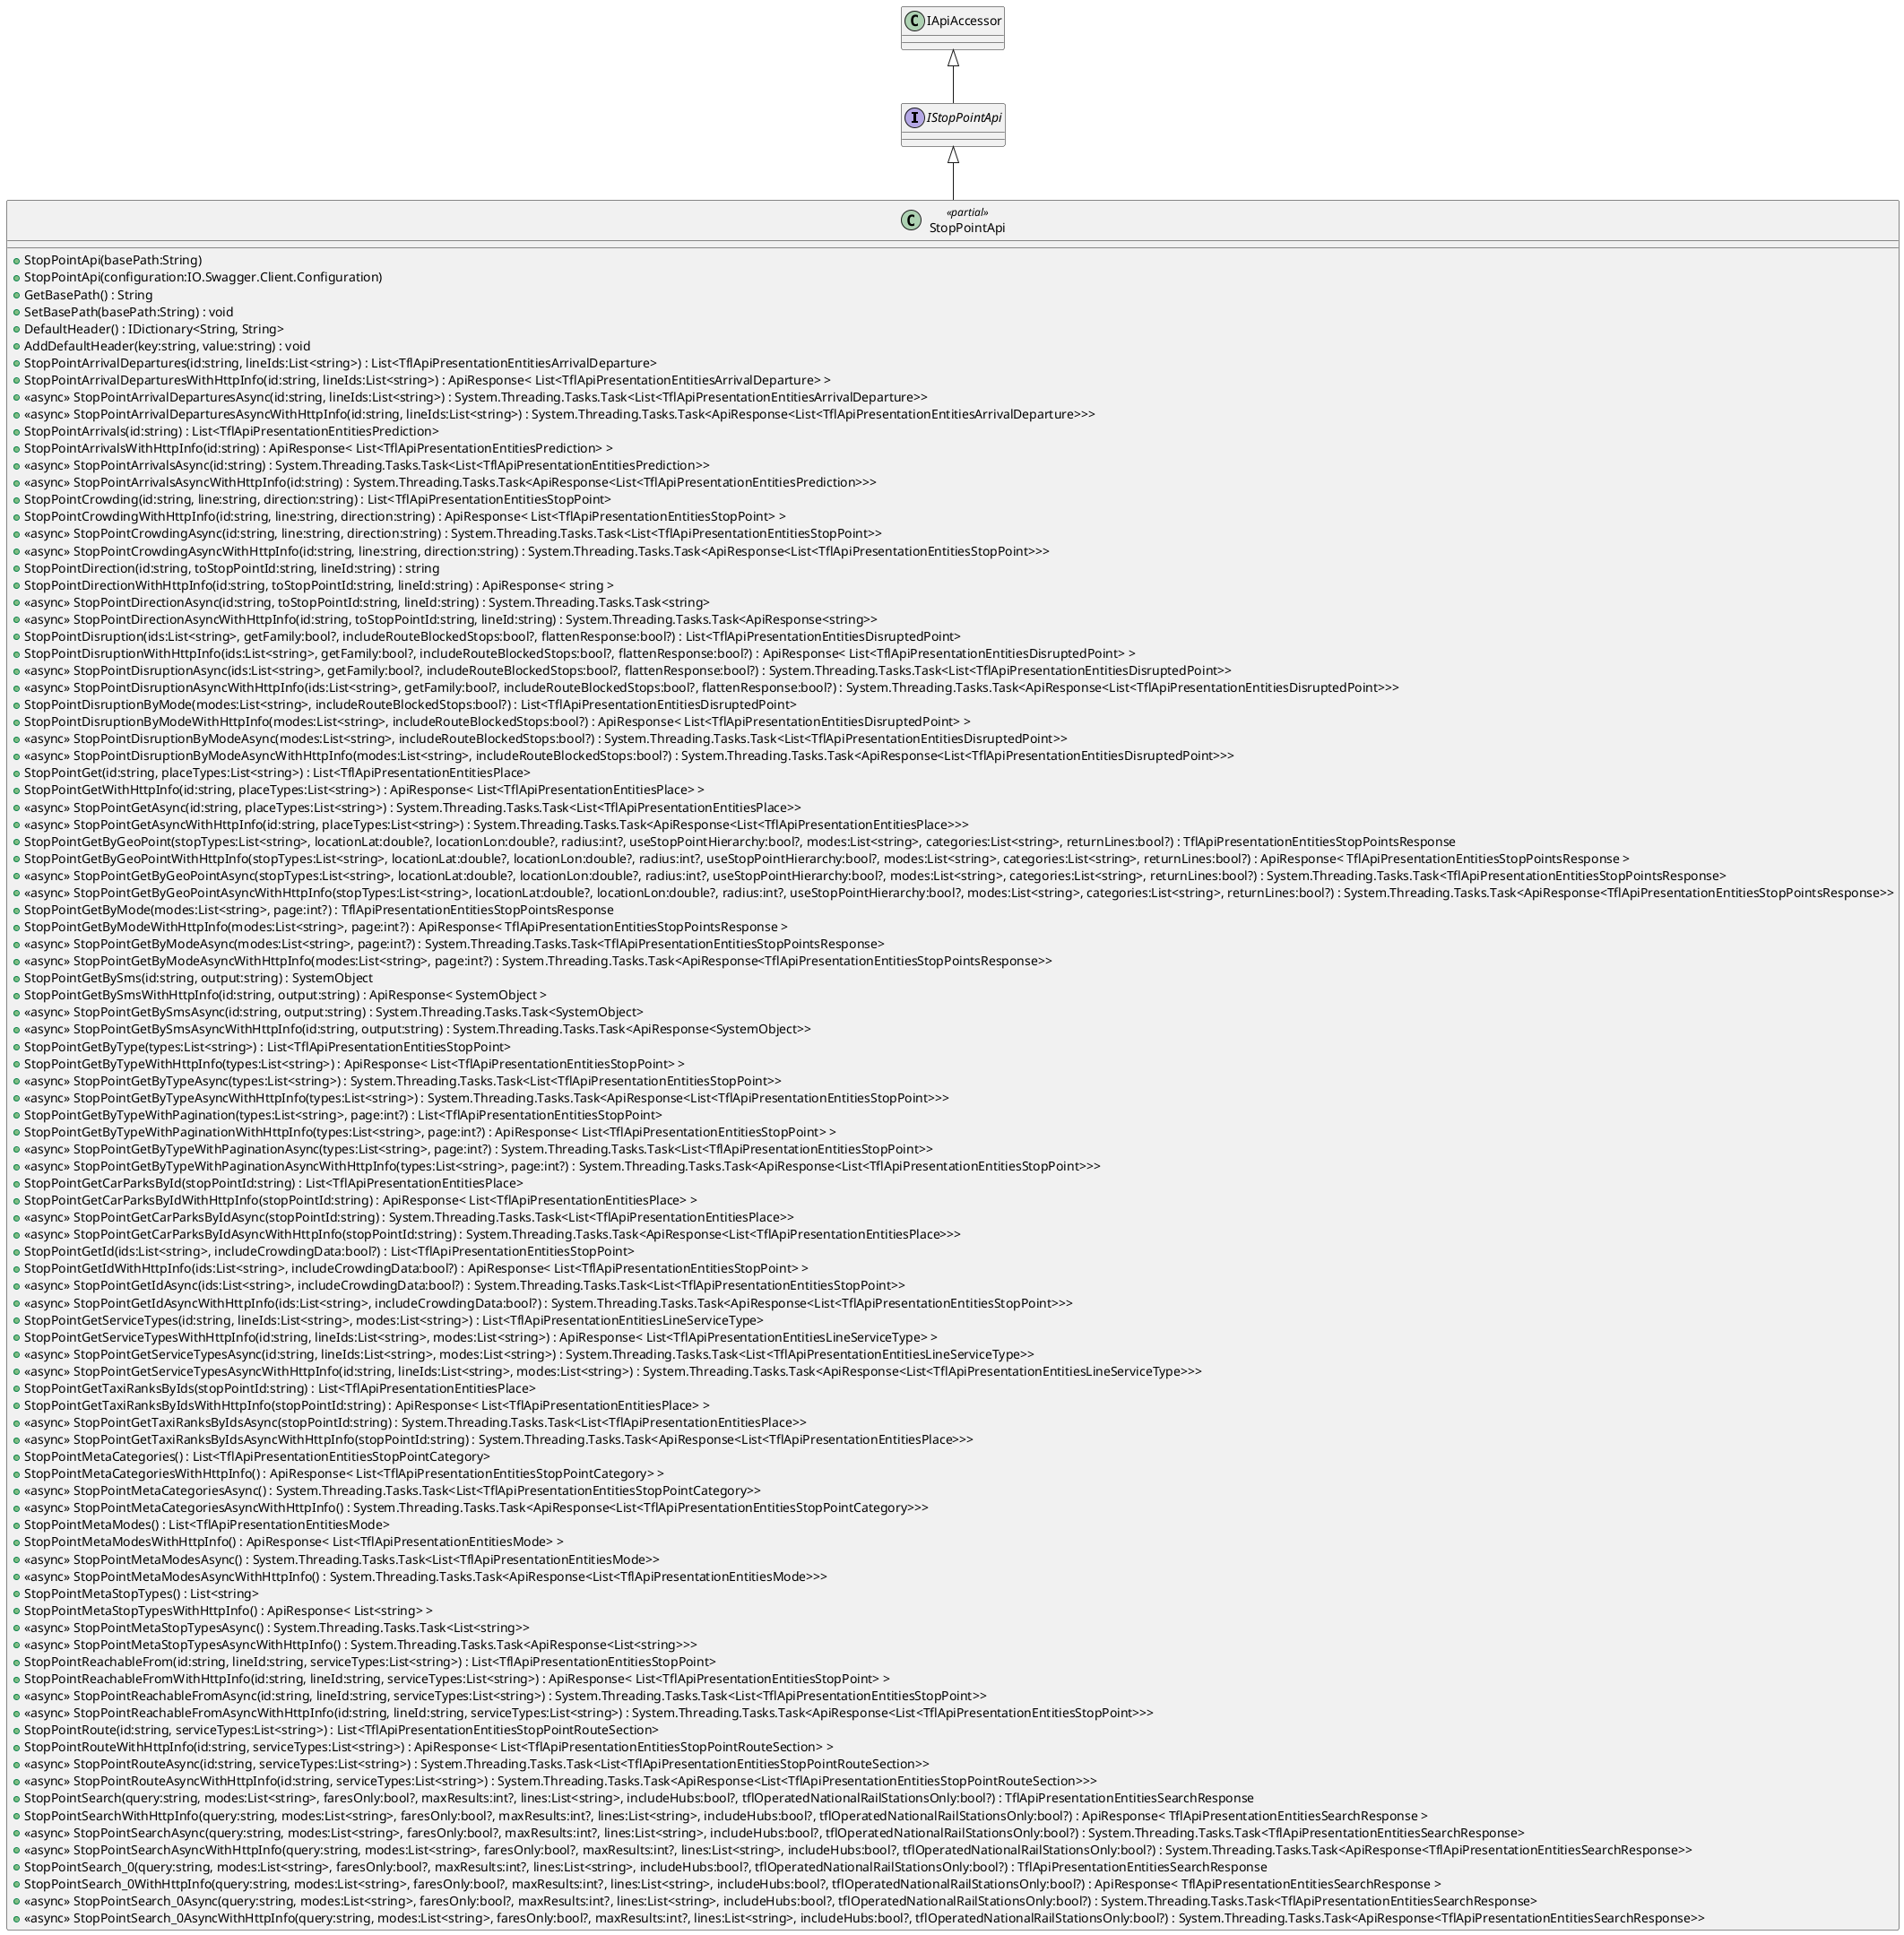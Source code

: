 @startuml
interface IStopPointApi {
}
class StopPointApi <<partial>> {
    + StopPointApi(basePath:String)
    + StopPointApi(configuration:IO.Swagger.Client.Configuration)
    + GetBasePath() : String
    + SetBasePath(basePath:String) : void
    + DefaultHeader() : IDictionary<String, String>
    + AddDefaultHeader(key:string, value:string) : void
    + StopPointArrivalDepartures(id:string, lineIds:List<string>) : List<TflApiPresentationEntitiesArrivalDeparture>
    + StopPointArrivalDeparturesWithHttpInfo(id:string, lineIds:List<string>) : ApiResponse< List<TflApiPresentationEntitiesArrivalDeparture> >
    + <<async>> StopPointArrivalDeparturesAsync(id:string, lineIds:List<string>) : System.Threading.Tasks.Task<List<TflApiPresentationEntitiesArrivalDeparture>>
    + <<async>> StopPointArrivalDeparturesAsyncWithHttpInfo(id:string, lineIds:List<string>) : System.Threading.Tasks.Task<ApiResponse<List<TflApiPresentationEntitiesArrivalDeparture>>>
    + StopPointArrivals(id:string) : List<TflApiPresentationEntitiesPrediction>
    + StopPointArrivalsWithHttpInfo(id:string) : ApiResponse< List<TflApiPresentationEntitiesPrediction> >
    + <<async>> StopPointArrivalsAsync(id:string) : System.Threading.Tasks.Task<List<TflApiPresentationEntitiesPrediction>>
    + <<async>> StopPointArrivalsAsyncWithHttpInfo(id:string) : System.Threading.Tasks.Task<ApiResponse<List<TflApiPresentationEntitiesPrediction>>>
    + StopPointCrowding(id:string, line:string, direction:string) : List<TflApiPresentationEntitiesStopPoint>
    + StopPointCrowdingWithHttpInfo(id:string, line:string, direction:string) : ApiResponse< List<TflApiPresentationEntitiesStopPoint> >
    + <<async>> StopPointCrowdingAsync(id:string, line:string, direction:string) : System.Threading.Tasks.Task<List<TflApiPresentationEntitiesStopPoint>>
    + <<async>> StopPointCrowdingAsyncWithHttpInfo(id:string, line:string, direction:string) : System.Threading.Tasks.Task<ApiResponse<List<TflApiPresentationEntitiesStopPoint>>>
    + StopPointDirection(id:string, toStopPointId:string, lineId:string) : string
    + StopPointDirectionWithHttpInfo(id:string, toStopPointId:string, lineId:string) : ApiResponse< string >
    + <<async>> StopPointDirectionAsync(id:string, toStopPointId:string, lineId:string) : System.Threading.Tasks.Task<string>
    + <<async>> StopPointDirectionAsyncWithHttpInfo(id:string, toStopPointId:string, lineId:string) : System.Threading.Tasks.Task<ApiResponse<string>>
    + StopPointDisruption(ids:List<string>, getFamily:bool?, includeRouteBlockedStops:bool?, flattenResponse:bool?) : List<TflApiPresentationEntitiesDisruptedPoint>
    + StopPointDisruptionWithHttpInfo(ids:List<string>, getFamily:bool?, includeRouteBlockedStops:bool?, flattenResponse:bool?) : ApiResponse< List<TflApiPresentationEntitiesDisruptedPoint> >
    + <<async>> StopPointDisruptionAsync(ids:List<string>, getFamily:bool?, includeRouteBlockedStops:bool?, flattenResponse:bool?) : System.Threading.Tasks.Task<List<TflApiPresentationEntitiesDisruptedPoint>>
    + <<async>> StopPointDisruptionAsyncWithHttpInfo(ids:List<string>, getFamily:bool?, includeRouteBlockedStops:bool?, flattenResponse:bool?) : System.Threading.Tasks.Task<ApiResponse<List<TflApiPresentationEntitiesDisruptedPoint>>>
    + StopPointDisruptionByMode(modes:List<string>, includeRouteBlockedStops:bool?) : List<TflApiPresentationEntitiesDisruptedPoint>
    + StopPointDisruptionByModeWithHttpInfo(modes:List<string>, includeRouteBlockedStops:bool?) : ApiResponse< List<TflApiPresentationEntitiesDisruptedPoint> >
    + <<async>> StopPointDisruptionByModeAsync(modes:List<string>, includeRouteBlockedStops:bool?) : System.Threading.Tasks.Task<List<TflApiPresentationEntitiesDisruptedPoint>>
    + <<async>> StopPointDisruptionByModeAsyncWithHttpInfo(modes:List<string>, includeRouteBlockedStops:bool?) : System.Threading.Tasks.Task<ApiResponse<List<TflApiPresentationEntitiesDisruptedPoint>>>
    + StopPointGet(id:string, placeTypes:List<string>) : List<TflApiPresentationEntitiesPlace>
    + StopPointGetWithHttpInfo(id:string, placeTypes:List<string>) : ApiResponse< List<TflApiPresentationEntitiesPlace> >
    + <<async>> StopPointGetAsync(id:string, placeTypes:List<string>) : System.Threading.Tasks.Task<List<TflApiPresentationEntitiesPlace>>
    + <<async>> StopPointGetAsyncWithHttpInfo(id:string, placeTypes:List<string>) : System.Threading.Tasks.Task<ApiResponse<List<TflApiPresentationEntitiesPlace>>>
    + StopPointGetByGeoPoint(stopTypes:List<string>, locationLat:double?, locationLon:double?, radius:int?, useStopPointHierarchy:bool?, modes:List<string>, categories:List<string>, returnLines:bool?) : TflApiPresentationEntitiesStopPointsResponse
    + StopPointGetByGeoPointWithHttpInfo(stopTypes:List<string>, locationLat:double?, locationLon:double?, radius:int?, useStopPointHierarchy:bool?, modes:List<string>, categories:List<string>, returnLines:bool?) : ApiResponse< TflApiPresentationEntitiesStopPointsResponse >
    + <<async>> StopPointGetByGeoPointAsync(stopTypes:List<string>, locationLat:double?, locationLon:double?, radius:int?, useStopPointHierarchy:bool?, modes:List<string>, categories:List<string>, returnLines:bool?) : System.Threading.Tasks.Task<TflApiPresentationEntitiesStopPointsResponse>
    + <<async>> StopPointGetByGeoPointAsyncWithHttpInfo(stopTypes:List<string>, locationLat:double?, locationLon:double?, radius:int?, useStopPointHierarchy:bool?, modes:List<string>, categories:List<string>, returnLines:bool?) : System.Threading.Tasks.Task<ApiResponse<TflApiPresentationEntitiesStopPointsResponse>>
    + StopPointGetByMode(modes:List<string>, page:int?) : TflApiPresentationEntitiesStopPointsResponse
    + StopPointGetByModeWithHttpInfo(modes:List<string>, page:int?) : ApiResponse< TflApiPresentationEntitiesStopPointsResponse >
    + <<async>> StopPointGetByModeAsync(modes:List<string>, page:int?) : System.Threading.Tasks.Task<TflApiPresentationEntitiesStopPointsResponse>
    + <<async>> StopPointGetByModeAsyncWithHttpInfo(modes:List<string>, page:int?) : System.Threading.Tasks.Task<ApiResponse<TflApiPresentationEntitiesStopPointsResponse>>
    + StopPointGetBySms(id:string, output:string) : SystemObject
    + StopPointGetBySmsWithHttpInfo(id:string, output:string) : ApiResponse< SystemObject >
    + <<async>> StopPointGetBySmsAsync(id:string, output:string) : System.Threading.Tasks.Task<SystemObject>
    + <<async>> StopPointGetBySmsAsyncWithHttpInfo(id:string, output:string) : System.Threading.Tasks.Task<ApiResponse<SystemObject>>
    + StopPointGetByType(types:List<string>) : List<TflApiPresentationEntitiesStopPoint>
    + StopPointGetByTypeWithHttpInfo(types:List<string>) : ApiResponse< List<TflApiPresentationEntitiesStopPoint> >
    + <<async>> StopPointGetByTypeAsync(types:List<string>) : System.Threading.Tasks.Task<List<TflApiPresentationEntitiesStopPoint>>
    + <<async>> StopPointGetByTypeAsyncWithHttpInfo(types:List<string>) : System.Threading.Tasks.Task<ApiResponse<List<TflApiPresentationEntitiesStopPoint>>>
    + StopPointGetByTypeWithPagination(types:List<string>, page:int?) : List<TflApiPresentationEntitiesStopPoint>
    + StopPointGetByTypeWithPaginationWithHttpInfo(types:List<string>, page:int?) : ApiResponse< List<TflApiPresentationEntitiesStopPoint> >
    + <<async>> StopPointGetByTypeWithPaginationAsync(types:List<string>, page:int?) : System.Threading.Tasks.Task<List<TflApiPresentationEntitiesStopPoint>>
    + <<async>> StopPointGetByTypeWithPaginationAsyncWithHttpInfo(types:List<string>, page:int?) : System.Threading.Tasks.Task<ApiResponse<List<TflApiPresentationEntitiesStopPoint>>>
    + StopPointGetCarParksById(stopPointId:string) : List<TflApiPresentationEntitiesPlace>
    + StopPointGetCarParksByIdWithHttpInfo(stopPointId:string) : ApiResponse< List<TflApiPresentationEntitiesPlace> >
    + <<async>> StopPointGetCarParksByIdAsync(stopPointId:string) : System.Threading.Tasks.Task<List<TflApiPresentationEntitiesPlace>>
    + <<async>> StopPointGetCarParksByIdAsyncWithHttpInfo(stopPointId:string) : System.Threading.Tasks.Task<ApiResponse<List<TflApiPresentationEntitiesPlace>>>
    + StopPointGetId(ids:List<string>, includeCrowdingData:bool?) : List<TflApiPresentationEntitiesStopPoint>
    + StopPointGetIdWithHttpInfo(ids:List<string>, includeCrowdingData:bool?) : ApiResponse< List<TflApiPresentationEntitiesStopPoint> >
    + <<async>> StopPointGetIdAsync(ids:List<string>, includeCrowdingData:bool?) : System.Threading.Tasks.Task<List<TflApiPresentationEntitiesStopPoint>>
    + <<async>> StopPointGetIdAsyncWithHttpInfo(ids:List<string>, includeCrowdingData:bool?) : System.Threading.Tasks.Task<ApiResponse<List<TflApiPresentationEntitiesStopPoint>>>
    + StopPointGetServiceTypes(id:string, lineIds:List<string>, modes:List<string>) : List<TflApiPresentationEntitiesLineServiceType>
    + StopPointGetServiceTypesWithHttpInfo(id:string, lineIds:List<string>, modes:List<string>) : ApiResponse< List<TflApiPresentationEntitiesLineServiceType> >
    + <<async>> StopPointGetServiceTypesAsync(id:string, lineIds:List<string>, modes:List<string>) : System.Threading.Tasks.Task<List<TflApiPresentationEntitiesLineServiceType>>
    + <<async>> StopPointGetServiceTypesAsyncWithHttpInfo(id:string, lineIds:List<string>, modes:List<string>) : System.Threading.Tasks.Task<ApiResponse<List<TflApiPresentationEntitiesLineServiceType>>>
    + StopPointGetTaxiRanksByIds(stopPointId:string) : List<TflApiPresentationEntitiesPlace>
    + StopPointGetTaxiRanksByIdsWithHttpInfo(stopPointId:string) : ApiResponse< List<TflApiPresentationEntitiesPlace> >
    + <<async>> StopPointGetTaxiRanksByIdsAsync(stopPointId:string) : System.Threading.Tasks.Task<List<TflApiPresentationEntitiesPlace>>
    + <<async>> StopPointGetTaxiRanksByIdsAsyncWithHttpInfo(stopPointId:string) : System.Threading.Tasks.Task<ApiResponse<List<TflApiPresentationEntitiesPlace>>>
    + StopPointMetaCategories() : List<TflApiPresentationEntitiesStopPointCategory>
    + StopPointMetaCategoriesWithHttpInfo() : ApiResponse< List<TflApiPresentationEntitiesStopPointCategory> >
    + <<async>> StopPointMetaCategoriesAsync() : System.Threading.Tasks.Task<List<TflApiPresentationEntitiesStopPointCategory>>
    + <<async>> StopPointMetaCategoriesAsyncWithHttpInfo() : System.Threading.Tasks.Task<ApiResponse<List<TflApiPresentationEntitiesStopPointCategory>>>
    + StopPointMetaModes() : List<TflApiPresentationEntitiesMode>
    + StopPointMetaModesWithHttpInfo() : ApiResponse< List<TflApiPresentationEntitiesMode> >
    + <<async>> StopPointMetaModesAsync() : System.Threading.Tasks.Task<List<TflApiPresentationEntitiesMode>>
    + <<async>> StopPointMetaModesAsyncWithHttpInfo() : System.Threading.Tasks.Task<ApiResponse<List<TflApiPresentationEntitiesMode>>>
    + StopPointMetaStopTypes() : List<string>
    + StopPointMetaStopTypesWithHttpInfo() : ApiResponse< List<string> >
    + <<async>> StopPointMetaStopTypesAsync() : System.Threading.Tasks.Task<List<string>>
    + <<async>> StopPointMetaStopTypesAsyncWithHttpInfo() : System.Threading.Tasks.Task<ApiResponse<List<string>>>
    + StopPointReachableFrom(id:string, lineId:string, serviceTypes:List<string>) : List<TflApiPresentationEntitiesStopPoint>
    + StopPointReachableFromWithHttpInfo(id:string, lineId:string, serviceTypes:List<string>) : ApiResponse< List<TflApiPresentationEntitiesStopPoint> >
    + <<async>> StopPointReachableFromAsync(id:string, lineId:string, serviceTypes:List<string>) : System.Threading.Tasks.Task<List<TflApiPresentationEntitiesStopPoint>>
    + <<async>> StopPointReachableFromAsyncWithHttpInfo(id:string, lineId:string, serviceTypes:List<string>) : System.Threading.Tasks.Task<ApiResponse<List<TflApiPresentationEntitiesStopPoint>>>
    + StopPointRoute(id:string, serviceTypes:List<string>) : List<TflApiPresentationEntitiesStopPointRouteSection>
    + StopPointRouteWithHttpInfo(id:string, serviceTypes:List<string>) : ApiResponse< List<TflApiPresentationEntitiesStopPointRouteSection> >
    + <<async>> StopPointRouteAsync(id:string, serviceTypes:List<string>) : System.Threading.Tasks.Task<List<TflApiPresentationEntitiesStopPointRouteSection>>
    + <<async>> StopPointRouteAsyncWithHttpInfo(id:string, serviceTypes:List<string>) : System.Threading.Tasks.Task<ApiResponse<List<TflApiPresentationEntitiesStopPointRouteSection>>>
    + StopPointSearch(query:string, modes:List<string>, faresOnly:bool?, maxResults:int?, lines:List<string>, includeHubs:bool?, tflOperatedNationalRailStationsOnly:bool?) : TflApiPresentationEntitiesSearchResponse
    + StopPointSearchWithHttpInfo(query:string, modes:List<string>, faresOnly:bool?, maxResults:int?, lines:List<string>, includeHubs:bool?, tflOperatedNationalRailStationsOnly:bool?) : ApiResponse< TflApiPresentationEntitiesSearchResponse >
    + <<async>> StopPointSearchAsync(query:string, modes:List<string>, faresOnly:bool?, maxResults:int?, lines:List<string>, includeHubs:bool?, tflOperatedNationalRailStationsOnly:bool?) : System.Threading.Tasks.Task<TflApiPresentationEntitiesSearchResponse>
    + <<async>> StopPointSearchAsyncWithHttpInfo(query:string, modes:List<string>, faresOnly:bool?, maxResults:int?, lines:List<string>, includeHubs:bool?, tflOperatedNationalRailStationsOnly:bool?) : System.Threading.Tasks.Task<ApiResponse<TflApiPresentationEntitiesSearchResponse>>
    + StopPointSearch_0(query:string, modes:List<string>, faresOnly:bool?, maxResults:int?, lines:List<string>, includeHubs:bool?, tflOperatedNationalRailStationsOnly:bool?) : TflApiPresentationEntitiesSearchResponse
    + StopPointSearch_0WithHttpInfo(query:string, modes:List<string>, faresOnly:bool?, maxResults:int?, lines:List<string>, includeHubs:bool?, tflOperatedNationalRailStationsOnly:bool?) : ApiResponse< TflApiPresentationEntitiesSearchResponse >
    + <<async>> StopPointSearch_0Async(query:string, modes:List<string>, faresOnly:bool?, maxResults:int?, lines:List<string>, includeHubs:bool?, tflOperatedNationalRailStationsOnly:bool?) : System.Threading.Tasks.Task<TflApiPresentationEntitiesSearchResponse>
    + <<async>> StopPointSearch_0AsyncWithHttpInfo(query:string, modes:List<string>, faresOnly:bool?, maxResults:int?, lines:List<string>, includeHubs:bool?, tflOperatedNationalRailStationsOnly:bool?) : System.Threading.Tasks.Task<ApiResponse<TflApiPresentationEntitiesSearchResponse>>
}
IApiAccessor <|-- IStopPointApi
IStopPointApi <|-- StopPointApi
@enduml
